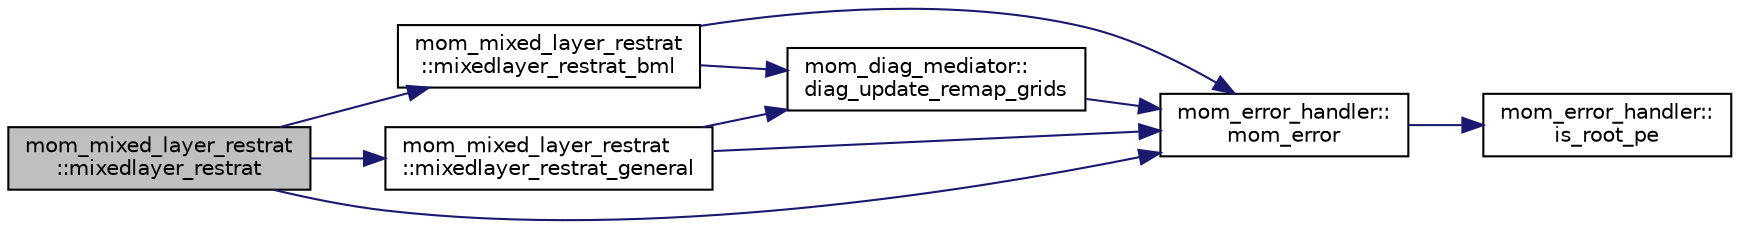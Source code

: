 digraph "mom_mixed_layer_restrat::mixedlayer_restrat"
{
 // INTERACTIVE_SVG=YES
 // LATEX_PDF_SIZE
  edge [fontname="Helvetica",fontsize="10",labelfontname="Helvetica",labelfontsize="10"];
  node [fontname="Helvetica",fontsize="10",shape=record];
  rankdir="LR";
  Node1 [label="mom_mixed_layer_restrat\l::mixedlayer_restrat",height=0.2,width=0.4,color="black", fillcolor="grey75", style="filled", fontcolor="black",tooltip="Driver for the mixed-layer restratification parameterization. The code branches between two different..."];
  Node1 -> Node2 [color="midnightblue",fontsize="10",style="solid",fontname="Helvetica"];
  Node2 [label="mom_mixed_layer_restrat\l::mixedlayer_restrat_bml",height=0.2,width=0.4,color="black", fillcolor="white", style="filled",URL="$namespacemom__mixed__layer__restrat.html#a49ac9987ca060155ef91a48bf7c0e212",tooltip="Calculates a restratifying flow assuming a 2-layer bulk mixed layer."];
  Node2 -> Node3 [color="midnightblue",fontsize="10",style="solid",fontname="Helvetica"];
  Node3 [label="mom_diag_mediator::\ldiag_update_remap_grids",height=0.2,width=0.4,color="black", fillcolor="white", style="filled",URL="$namespacemom__diag__mediator.html#a2e9db121a293f242f5a42e9d16d0d2e4",tooltip="Build/update vertical grids for diagnostic remapping."];
  Node3 -> Node4 [color="midnightblue",fontsize="10",style="solid",fontname="Helvetica"];
  Node4 [label="mom_error_handler::\lmom_error",height=0.2,width=0.4,color="black", fillcolor="white", style="filled",URL="$namespacemom__error__handler.html#a460cfb79a06c29fc249952c2a3710d67",tooltip="This provides a convenient interface for writing an mpp_error message with run-time filter based on a..."];
  Node4 -> Node5 [color="midnightblue",fontsize="10",style="solid",fontname="Helvetica"];
  Node5 [label="mom_error_handler::\lis_root_pe",height=0.2,width=0.4,color="black", fillcolor="white", style="filled",URL="$namespacemom__error__handler.html#ad5f00a53059c72fe2332d1436c80ca71",tooltip="This returns .true. if the current PE is the root PE."];
  Node2 -> Node4 [color="midnightblue",fontsize="10",style="solid",fontname="Helvetica"];
  Node1 -> Node6 [color="midnightblue",fontsize="10",style="solid",fontname="Helvetica"];
  Node6 [label="mom_mixed_layer_restrat\l::mixedlayer_restrat_general",height=0.2,width=0.4,color="black", fillcolor="white", style="filled",URL="$namespacemom__mixed__layer__restrat.html#ae8943343fe1a6f75f81034a26b39be83",tooltip="Calculates a restratifying flow in the mixed layer."];
  Node6 -> Node3 [color="midnightblue",fontsize="10",style="solid",fontname="Helvetica"];
  Node6 -> Node4 [color="midnightblue",fontsize="10",style="solid",fontname="Helvetica"];
  Node1 -> Node4 [color="midnightblue",fontsize="10",style="solid",fontname="Helvetica"];
}
